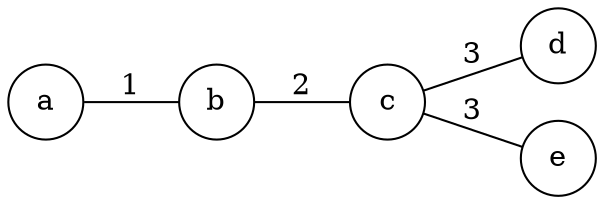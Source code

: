 graph
{
    node[shape=circle];
    rankdir=LR;
    a -- b[label="1"];
    b -- c[label="2"];
    c -- d[label="3"];
    c -- e[label="3"];
}
